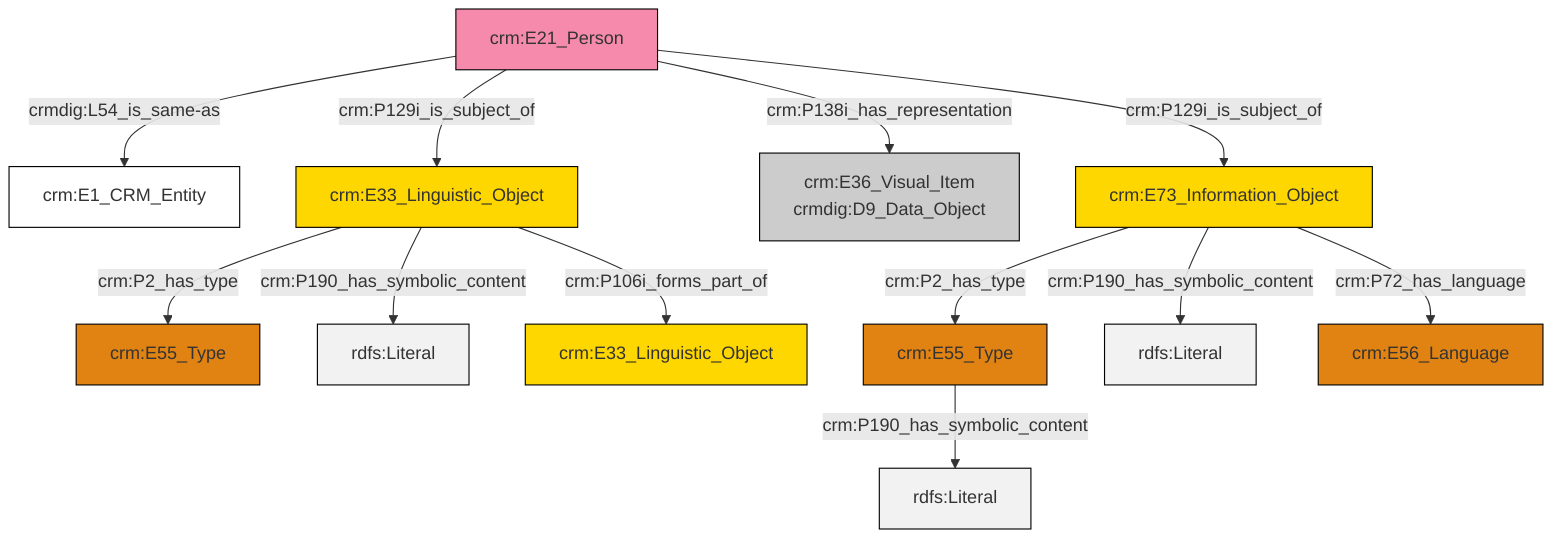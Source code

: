 graph TD
classDef Literal fill:#f2f2f2,stroke:#000000;
classDef CRM_Entity fill:#FFFFFF,stroke:#000000;
classDef Temporal_Entity fill:#00C9E6, stroke:#000000;
classDef Type fill:#E18312, stroke:#000000;
classDef Time-Span fill:#2C9C91, stroke:#000000;
classDef Appellation fill:#FFEB7F, stroke:#000000;
classDef Place fill:#008836, stroke:#000000;
classDef Persistent_Item fill:#B266B2, stroke:#000000;
classDef Conceptual_Object fill:#FFD700, stroke:#000000;
classDef Physical_Thing fill:#D2B48C, stroke:#000000;
classDef Actor fill:#f58aad, stroke:#000000;
classDef PC_Classes fill:#4ce600, stroke:#000000;
classDef Multi fill:#cccccc,stroke:#000000;

6["crm:E33_Linguistic_Object"]:::Conceptual_Object -->|crm:P2_has_type| 2["crm:E55_Type"]:::Type
7["crm:E21_Person"]:::Actor -->|crmdig:L54_is_same-as| 8["crm:E1_CRM_Entity"]:::CRM_Entity
7["crm:E21_Person"]:::Actor -->|crm:P129i_is_subject_of| 6["crm:E33_Linguistic_Object"]:::Conceptual_Object
7["crm:E21_Person"]:::Actor -->|crm:P138i_has_representation| 10["crm:E36_Visual_Item<br>crmdig:D9_Data_Object"]:::Multi
6["crm:E33_Linguistic_Object"]:::Conceptual_Object -->|crm:P190_has_symbolic_content| 11[rdfs:Literal]:::Literal
12["crm:E73_Information_Object"]:::Conceptual_Object -->|crm:P2_has_type| 4["crm:E55_Type"]:::Type
7["crm:E21_Person"]:::Actor -->|crm:P129i_is_subject_of| 12["crm:E73_Information_Object"]:::Conceptual_Object
4["crm:E55_Type"]:::Type -->|crm:P190_has_symbolic_content| 15[rdfs:Literal]:::Literal
12["crm:E73_Information_Object"]:::Conceptual_Object -->|crm:P190_has_symbolic_content| 19[rdfs:Literal]:::Literal
6["crm:E33_Linguistic_Object"]:::Conceptual_Object -->|crm:P106i_forms_part_of| 20["crm:E33_Linguistic_Object"]:::Conceptual_Object
12["crm:E73_Information_Object"]:::Conceptual_Object -->|crm:P72_has_language| 0["crm:E56_Language"]:::Type